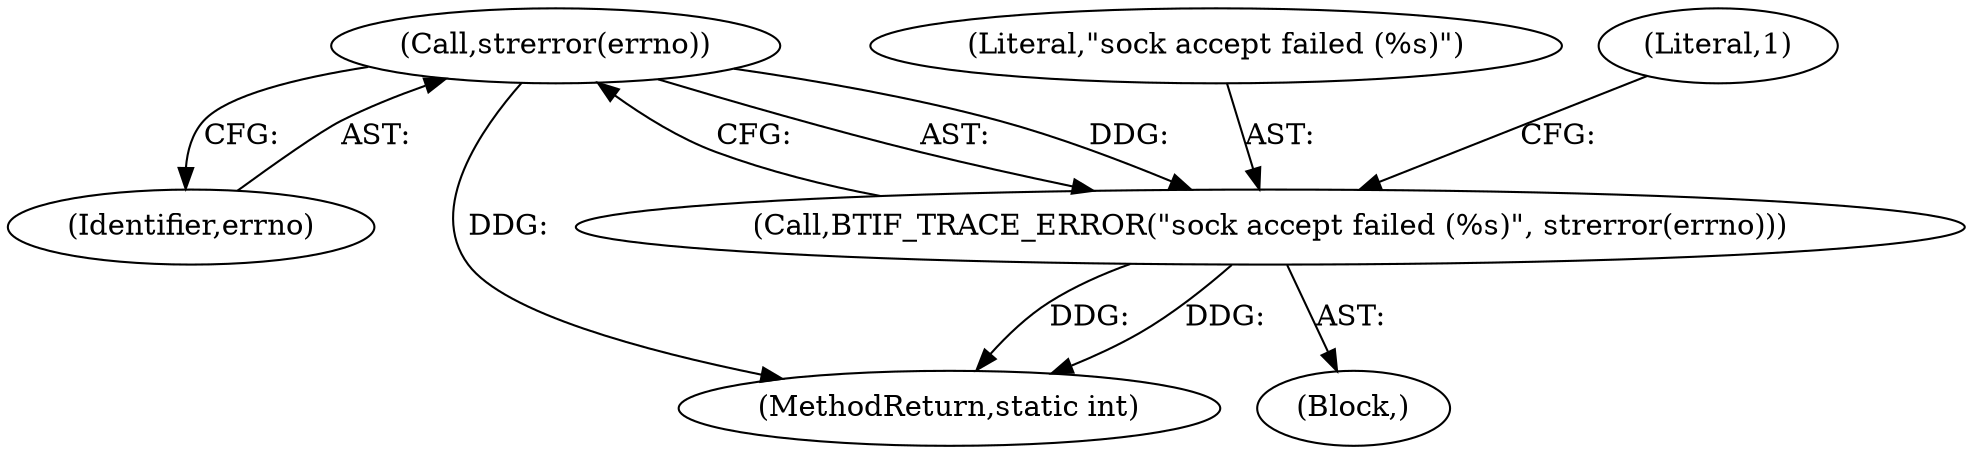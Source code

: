 digraph "0_Android_472271b153c5dc53c28beac55480a8d8434b2d5c_72@API" {
"1000156" [label="(Call,strerror(errno))"];
"1000154" [label="(Call,BTIF_TRACE_ERROR(\"sock accept failed (%s)\", strerror(errno)))"];
"1000157" [label="(Identifier,errno)"];
"1000155" [label="(Literal,\"sock accept failed (%s)\")"];
"1000156" [label="(Call,strerror(errno))"];
"1000160" [label="(Literal,1)"];
"1000153" [label="(Block,)"];
"1000154" [label="(Call,BTIF_TRACE_ERROR(\"sock accept failed (%s)\", strerror(errno)))"];
"1000163" [label="(MethodReturn,static int)"];
"1000156" -> "1000154"  [label="AST: "];
"1000156" -> "1000157"  [label="CFG: "];
"1000157" -> "1000156"  [label="AST: "];
"1000154" -> "1000156"  [label="CFG: "];
"1000156" -> "1000163"  [label="DDG: "];
"1000156" -> "1000154"  [label="DDG: "];
"1000154" -> "1000153"  [label="AST: "];
"1000155" -> "1000154"  [label="AST: "];
"1000160" -> "1000154"  [label="CFG: "];
"1000154" -> "1000163"  [label="DDG: "];
"1000154" -> "1000163"  [label="DDG: "];
}
